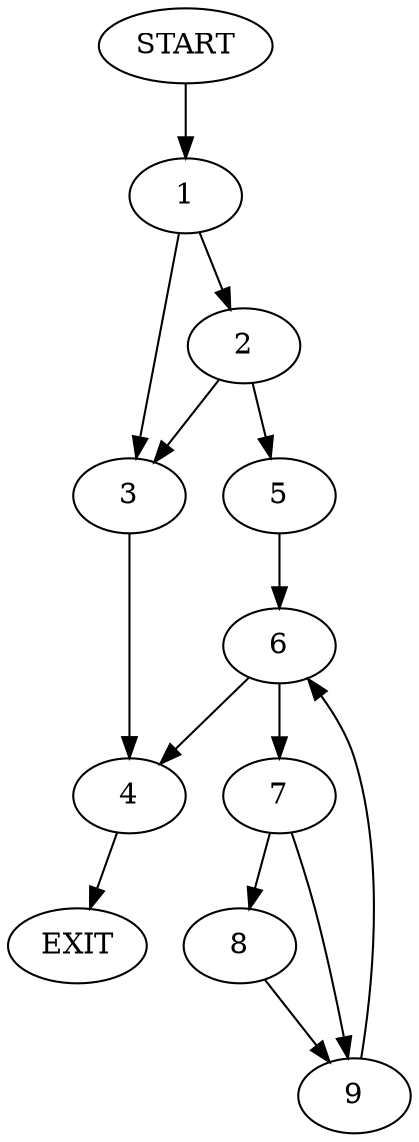 digraph {
0 [label="START"]
10 [label="EXIT"]
0 -> 1
1 -> 2
1 -> 3
3 -> 4
2 -> 3
2 -> 5
5 -> 6
4 -> 10
6 -> 4
6 -> 7
7 -> 8
7 -> 9
9 -> 6
8 -> 9
}
